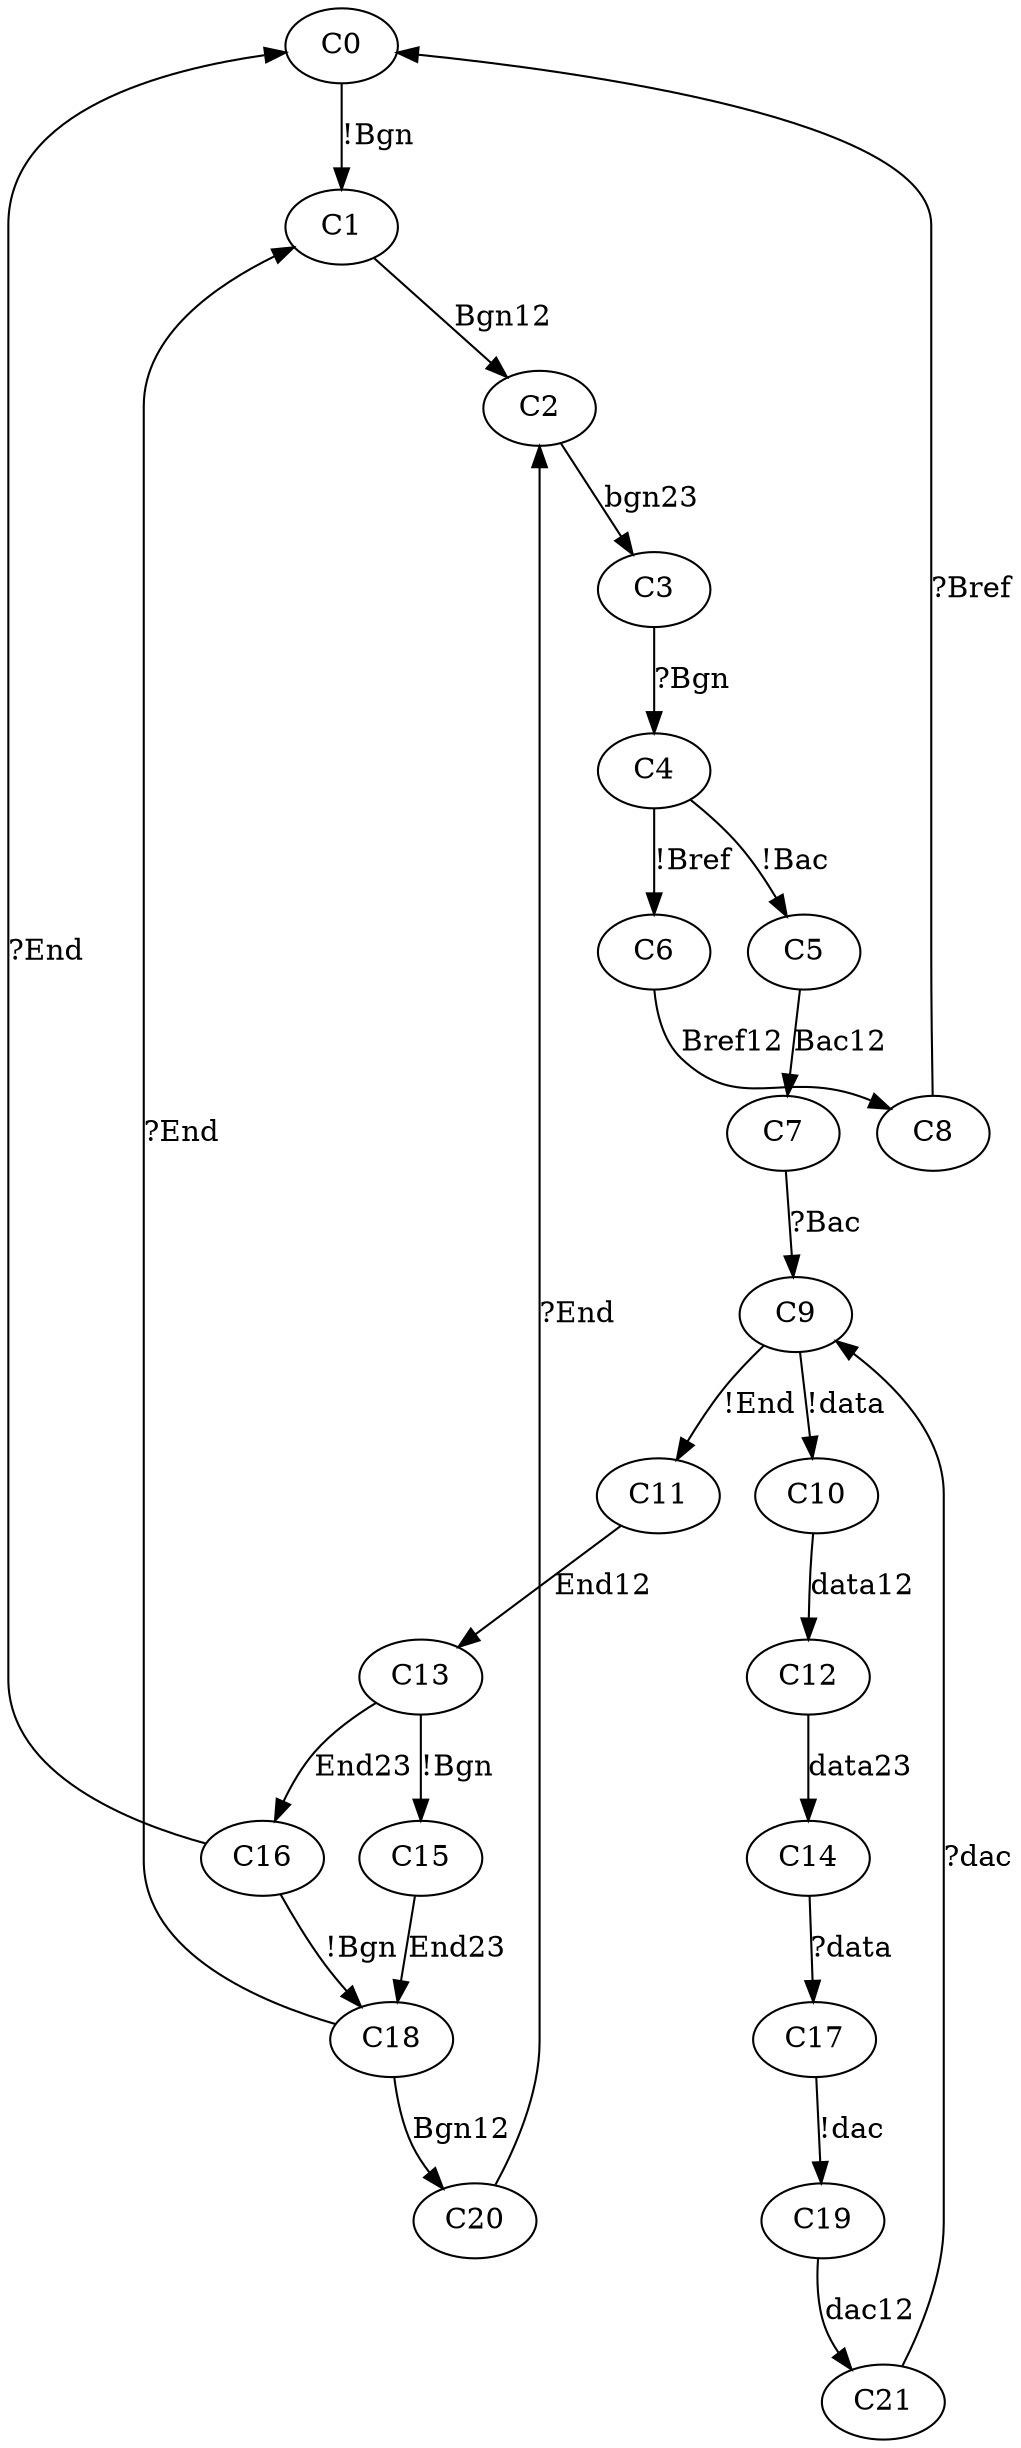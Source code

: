digraph G {
C0 -> C1 [label="!Bgn"];
C1 -> C2 [label="Bgn12"];
C2 -> C3 [label="bgn23"];
C3 -> C4 [label="?Bgn"];
C4 -> C5 [label="!Bac"];
C4 -> C6 [label="!Bref"];
C5 -> C7 [label="Bac12"];
C6 -> C8 [label="Bref12"];
C7 -> C9 [label="?Bac"];
C8 -> C0 [label="?Bref"];
C9 -> C10 [label="!data"];
C9 -> C11 [label="!End"];
C10 -> C12 [label="data12"];
C11 -> C13 [label="End12"];
C12 -> C14 [label="data23"];
C13 -> C15 [label="!Bgn"];
C13 -> C16 [label="End23"];
C14 -> C17 [label="?data"];
C15 -> C18 [label="End23"];
C16 -> C18 [label="!Bgn"];
C16 -> C0 [label="?End"];
C17 -> C19 [label="!dac"];
C18 -> C20 [label="Bgn12"];
C18 -> C1 [label="?End"];
C19 -> C21 [label="dac12"];
C20 -> C2 [label="?End"];
C21 -> C9 [label="?dac"];
}